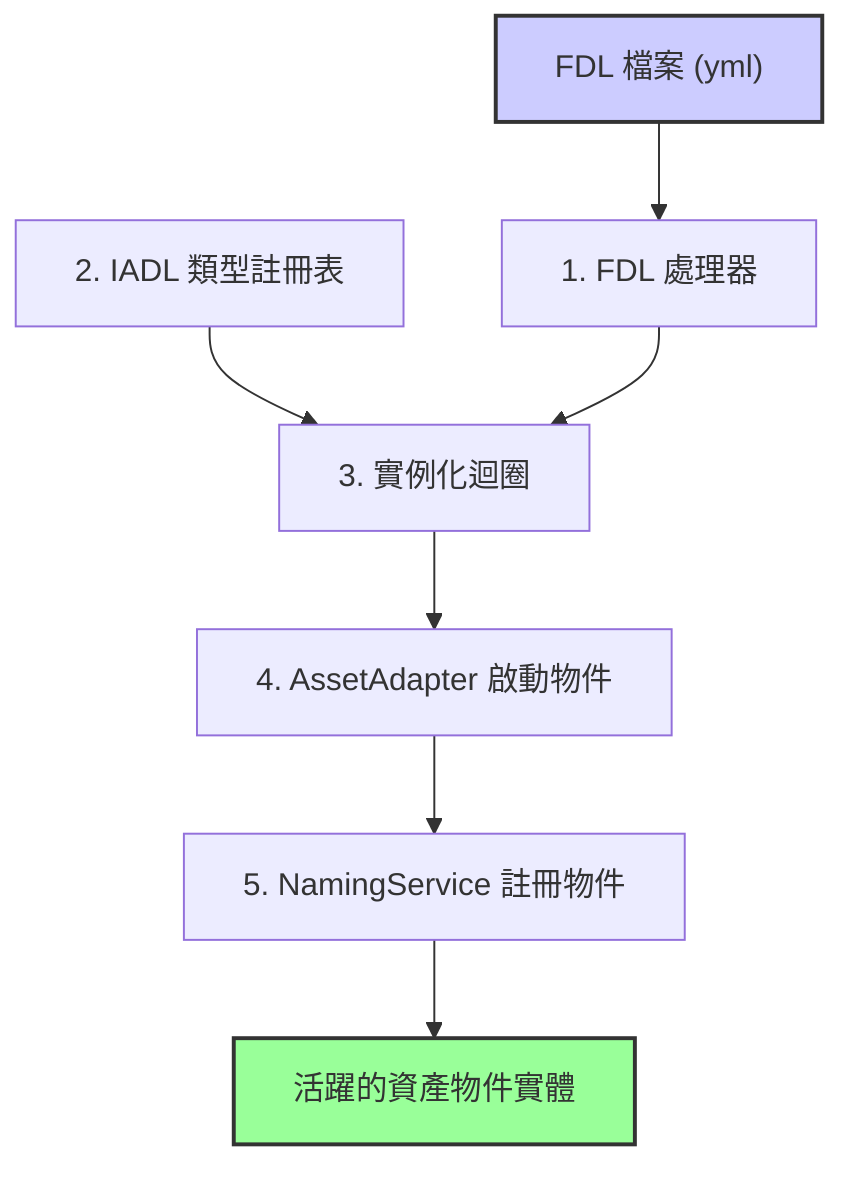 graph TD
    A["FDL 檔案 (yml)"] --> B["1. FDL 處理器"]
    C["2. IADL 類型註冊表"] --> D["3. 實例化迴圈"]
    B --> D
    D --> E["4. AssetAdapter 啟動物件"]
    E --> F["5. NamingService 註冊物件"]
    F --> G["活躍的資產物件實體"]

    style A fill:#ccf,stroke:#333,stroke-width:2px
    style G fill:#9f9,stroke:#333,stroke-width:2px